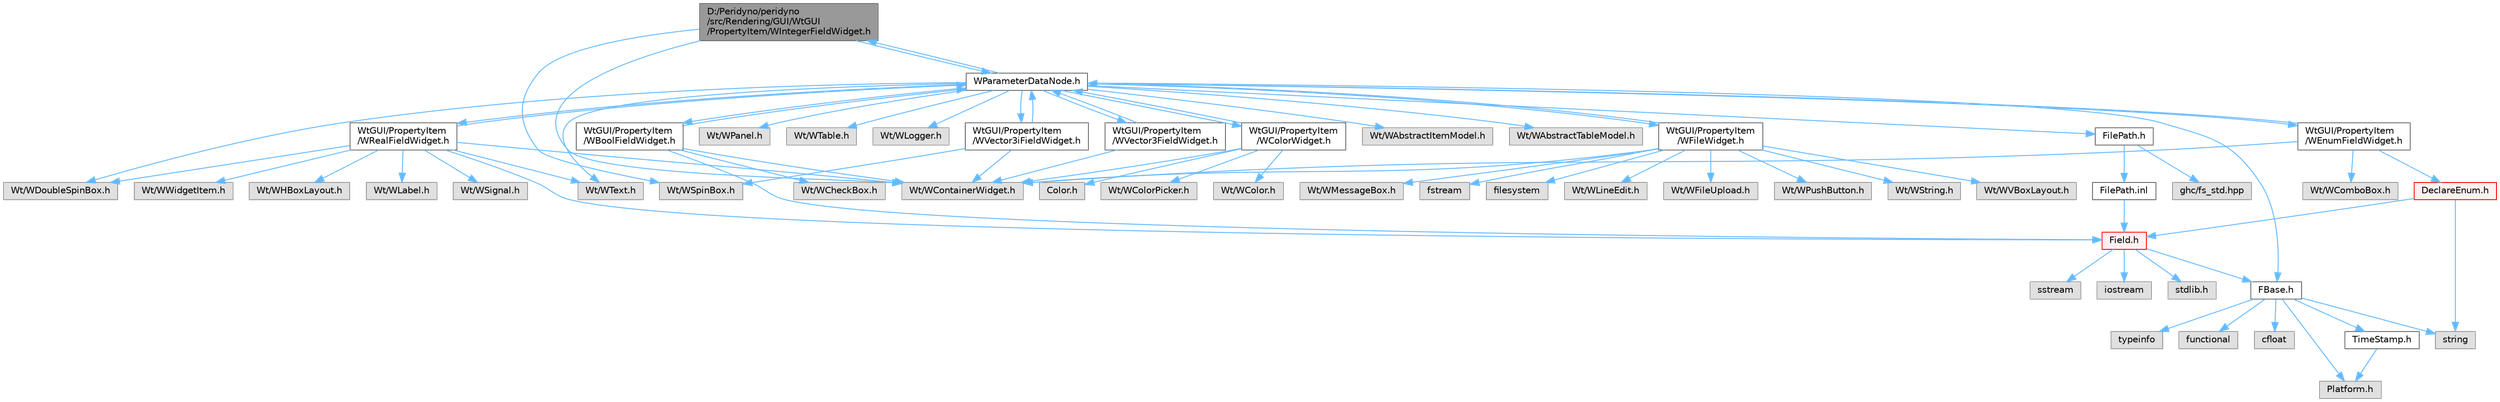 digraph "D:/Peridyno/peridyno/src/Rendering/GUI/WtGUI/PropertyItem/WIntegerFieldWidget.h"
{
 // LATEX_PDF_SIZE
  bgcolor="transparent";
  edge [fontname=Helvetica,fontsize=10,labelfontname=Helvetica,labelfontsize=10];
  node [fontname=Helvetica,fontsize=10,shape=box,height=0.2,width=0.4];
  Node1 [id="Node000001",label="D:/Peridyno/peridyno\l/src/Rendering/GUI/WtGUI\l/PropertyItem/WIntegerFieldWidget.h",height=0.2,width=0.4,color="gray40", fillcolor="grey60", style="filled", fontcolor="black",tooltip=" "];
  Node1 -> Node2 [id="edge1_Node000001_Node000002",color="steelblue1",style="solid",tooltip=" "];
  Node2 [id="Node000002",label="Wt/WContainerWidget.h",height=0.2,width=0.4,color="grey60", fillcolor="#E0E0E0", style="filled",tooltip=" "];
  Node1 -> Node3 [id="edge2_Node000001_Node000003",color="steelblue1",style="solid",tooltip=" "];
  Node3 [id="Node000003",label="Wt/WSpinBox.h",height=0.2,width=0.4,color="grey60", fillcolor="#E0E0E0", style="filled",tooltip=" "];
  Node1 -> Node4 [id="edge3_Node000001_Node000004",color="steelblue1",style="solid",tooltip=" "];
  Node4 [id="Node000004",label="WParameterDataNode.h",height=0.2,width=0.4,color="grey40", fillcolor="white", style="filled",URL="$_w_parameter_data_node_8h.html",tooltip=" "];
  Node4 -> Node5 [id="edge4_Node000004_Node000005",color="steelblue1",style="solid",tooltip=" "];
  Node5 [id="Node000005",label="Wt/WAbstractItemModel.h",height=0.2,width=0.4,color="grey60", fillcolor="#E0E0E0", style="filled",tooltip=" "];
  Node4 -> Node6 [id="edge5_Node000004_Node000006",color="steelblue1",style="solid",tooltip=" "];
  Node6 [id="Node000006",label="Wt/WAbstractTableModel.h",height=0.2,width=0.4,color="grey60", fillcolor="#E0E0E0", style="filled",tooltip=" "];
  Node4 -> Node7 [id="edge6_Node000004_Node000007",color="steelblue1",style="solid",tooltip=" "];
  Node7 [id="Node000007",label="Wt/WText.h",height=0.2,width=0.4,color="grey60", fillcolor="#E0E0E0", style="filled",tooltip=" "];
  Node4 -> Node8 [id="edge7_Node000004_Node000008",color="steelblue1",style="solid",tooltip=" "];
  Node8 [id="Node000008",label="Wt/WPanel.h",height=0.2,width=0.4,color="grey60", fillcolor="#E0E0E0", style="filled",tooltip=" "];
  Node4 -> Node9 [id="edge8_Node000004_Node000009",color="steelblue1",style="solid",tooltip=" "];
  Node9 [id="Node000009",label="Wt/WTable.h",height=0.2,width=0.4,color="grey60", fillcolor="#E0E0E0", style="filled",tooltip=" "];
  Node4 -> Node10 [id="edge9_Node000004_Node000010",color="steelblue1",style="solid",tooltip=" "];
  Node10 [id="Node000010",label="Wt/WDoubleSpinBox.h",height=0.2,width=0.4,color="grey60", fillcolor="#E0E0E0", style="filled",tooltip=" "];
  Node4 -> Node11 [id="edge10_Node000004_Node000011",color="steelblue1",style="solid",tooltip=" "];
  Node11 [id="Node000011",label="Wt/WLogger.h",height=0.2,width=0.4,color="grey60", fillcolor="#E0E0E0", style="filled",tooltip=" "];
  Node4 -> Node12 [id="edge11_Node000004_Node000012",color="steelblue1",style="solid",tooltip=" "];
  Node12 [id="Node000012",label="FBase.h",height=0.2,width=0.4,color="grey40", fillcolor="white", style="filled",URL="$_f_base_8h.html",tooltip=" "];
  Node12 -> Node13 [id="edge12_Node000012_Node000013",color="steelblue1",style="solid",tooltip=" "];
  Node13 [id="Node000013",label="Platform.h",height=0.2,width=0.4,color="grey60", fillcolor="#E0E0E0", style="filled",tooltip=" "];
  Node12 -> Node14 [id="edge13_Node000012_Node000014",color="steelblue1",style="solid",tooltip=" "];
  Node14 [id="Node000014",label="TimeStamp.h",height=0.2,width=0.4,color="grey40", fillcolor="white", style="filled",URL="$_time_stamp_8h.html",tooltip=" "];
  Node14 -> Node13 [id="edge14_Node000014_Node000013",color="steelblue1",style="solid",tooltip=" "];
  Node12 -> Node15 [id="edge15_Node000012_Node000015",color="steelblue1",style="solid",tooltip=" "];
  Node15 [id="Node000015",label="typeinfo",height=0.2,width=0.4,color="grey60", fillcolor="#E0E0E0", style="filled",tooltip=" "];
  Node12 -> Node16 [id="edge16_Node000012_Node000016",color="steelblue1",style="solid",tooltip=" "];
  Node16 [id="Node000016",label="string",height=0.2,width=0.4,color="grey60", fillcolor="#E0E0E0", style="filled",tooltip=" "];
  Node12 -> Node17 [id="edge17_Node000012_Node000017",color="steelblue1",style="solid",tooltip=" "];
  Node17 [id="Node000017",label="functional",height=0.2,width=0.4,color="grey60", fillcolor="#E0E0E0", style="filled",tooltip=" "];
  Node12 -> Node18 [id="edge18_Node000012_Node000018",color="steelblue1",style="solid",tooltip=" "];
  Node18 [id="Node000018",label="cfloat",height=0.2,width=0.4,color="grey60", fillcolor="#E0E0E0", style="filled",tooltip=" "];
  Node4 -> Node19 [id="edge19_Node000004_Node000019",color="steelblue1",style="solid",tooltip=" "];
  Node19 [id="Node000019",label="FilePath.h",height=0.2,width=0.4,color="grey40", fillcolor="white", style="filled",URL="$_file_path_8h.html",tooltip=" "];
  Node19 -> Node20 [id="edge20_Node000019_Node000020",color="steelblue1",style="solid",tooltip=" "];
  Node20 [id="Node000020",label="ghc/fs_std.hpp",height=0.2,width=0.4,color="grey60", fillcolor="#E0E0E0", style="filled",tooltip=" "];
  Node19 -> Node21 [id="edge21_Node000019_Node000021",color="steelblue1",style="solid",tooltip=" "];
  Node21 [id="Node000021",label="FilePath.inl",height=0.2,width=0.4,color="grey40", fillcolor="white", style="filled",URL="$_file_path_8inl.html",tooltip=" "];
  Node21 -> Node22 [id="edge22_Node000021_Node000022",color="steelblue1",style="solid",tooltip=" "];
  Node22 [id="Node000022",label="Field.h",height=0.2,width=0.4,color="red", fillcolor="#FFF0F0", style="filled",URL="$_field_8h.html",tooltip=" "];
  Node22 -> Node23 [id="edge23_Node000022_Node000023",color="steelblue1",style="solid",tooltip=" "];
  Node23 [id="Node000023",label="iostream",height=0.2,width=0.4,color="grey60", fillcolor="#E0E0E0", style="filled",tooltip=" "];
  Node22 -> Node24 [id="edge24_Node000022_Node000024",color="steelblue1",style="solid",tooltip=" "];
  Node24 [id="Node000024",label="stdlib.h",height=0.2,width=0.4,color="grey60", fillcolor="#E0E0E0", style="filled",tooltip=" "];
  Node22 -> Node25 [id="edge25_Node000022_Node000025",color="steelblue1",style="solid",tooltip=" "];
  Node25 [id="Node000025",label="sstream",height=0.2,width=0.4,color="grey60", fillcolor="#E0E0E0", style="filled",tooltip=" "];
  Node22 -> Node12 [id="edge26_Node000022_Node000012",color="steelblue1",style="solid",tooltip=" "];
  Node4 -> Node76 [id="edge27_Node000004_Node000076",color="steelblue1",style="solid",tooltip=" "];
  Node76 [id="Node000076",label="WtGUI/PropertyItem\l/WRealFieldWidget.h",height=0.2,width=0.4,color="grey40", fillcolor="white", style="filled",URL="$_w_real_field_widget_8h.html",tooltip=" "];
  Node76 -> Node2 [id="edge28_Node000076_Node000002",color="steelblue1",style="solid",tooltip=" "];
  Node76 -> Node77 [id="edge29_Node000076_Node000077",color="steelblue1",style="solid",tooltip=" "];
  Node77 [id="Node000077",label="Wt/WWidgetItem.h",height=0.2,width=0.4,color="grey60", fillcolor="#E0E0E0", style="filled",tooltip=" "];
  Node76 -> Node78 [id="edge30_Node000076_Node000078",color="steelblue1",style="solid",tooltip=" "];
  Node78 [id="Node000078",label="Wt/WHBoxLayout.h",height=0.2,width=0.4,color="grey60", fillcolor="#E0E0E0", style="filled",tooltip=" "];
  Node76 -> Node79 [id="edge31_Node000076_Node000079",color="steelblue1",style="solid",tooltip=" "];
  Node79 [id="Node000079",label="Wt/WLabel.h",height=0.2,width=0.4,color="grey60", fillcolor="#E0E0E0", style="filled",tooltip=" "];
  Node76 -> Node7 [id="edge32_Node000076_Node000007",color="steelblue1",style="solid",tooltip=" "];
  Node76 -> Node10 [id="edge33_Node000076_Node000010",color="steelblue1",style="solid",tooltip=" "];
  Node76 -> Node80 [id="edge34_Node000076_Node000080",color="steelblue1",style="solid",tooltip=" "];
  Node80 [id="Node000080",label="Wt/WSignal.h",height=0.2,width=0.4,color="grey60", fillcolor="#E0E0E0", style="filled",tooltip=" "];
  Node76 -> Node22 [id="edge35_Node000076_Node000022",color="steelblue1",style="solid",tooltip=" "];
  Node76 -> Node4 [id="edge36_Node000076_Node000004",color="steelblue1",style="solid",tooltip=" "];
  Node4 -> Node81 [id="edge37_Node000004_Node000081",color="steelblue1",style="solid",tooltip=" "];
  Node81 [id="Node000081",label="WtGUI/PropertyItem\l/WVector3FieldWidget.h",height=0.2,width=0.4,color="grey40", fillcolor="white", style="filled",URL="$_w_vector3_field_widget_8h.html",tooltip=" "];
  Node81 -> Node2 [id="edge38_Node000081_Node000002",color="steelblue1",style="solid",tooltip=" "];
  Node81 -> Node4 [id="edge39_Node000081_Node000004",color="steelblue1",style="solid",tooltip=" "];
  Node4 -> Node82 [id="edge40_Node000004_Node000082",color="steelblue1",style="solid",tooltip=" "];
  Node82 [id="Node000082",label="WtGUI/PropertyItem\l/WVector3iFieldWidget.h",height=0.2,width=0.4,color="grey40", fillcolor="white", style="filled",URL="$_w_vector3i_field_widget_8h.html",tooltip=" "];
  Node82 -> Node2 [id="edge41_Node000082_Node000002",color="steelblue1",style="solid",tooltip=" "];
  Node82 -> Node3 [id="edge42_Node000082_Node000003",color="steelblue1",style="solid",tooltip=" "];
  Node82 -> Node4 [id="edge43_Node000082_Node000004",color="steelblue1",style="solid",tooltip=" "];
  Node4 -> Node83 [id="edge44_Node000004_Node000083",color="steelblue1",style="solid",tooltip=" "];
  Node83 [id="Node000083",label="WtGUI/PropertyItem\l/WBoolFieldWidget.h",height=0.2,width=0.4,color="grey40", fillcolor="white", style="filled",URL="$_w_bool_field_widget_8h.html",tooltip=" "];
  Node83 -> Node2 [id="edge45_Node000083_Node000002",color="steelblue1",style="solid",tooltip=" "];
  Node83 -> Node84 [id="edge46_Node000083_Node000084",color="steelblue1",style="solid",tooltip=" "];
  Node84 [id="Node000084",label="Wt/WCheckBox.h",height=0.2,width=0.4,color="grey60", fillcolor="#E0E0E0", style="filled",tooltip=" "];
  Node83 -> Node22 [id="edge47_Node000083_Node000022",color="steelblue1",style="solid",tooltip=" "];
  Node83 -> Node4 [id="edge48_Node000083_Node000004",color="steelblue1",style="solid",tooltip=" "];
  Node4 -> Node1 [id="edge49_Node000004_Node000001",color="steelblue1",style="solid",tooltip=" "];
  Node4 -> Node85 [id="edge50_Node000004_Node000085",color="steelblue1",style="solid",tooltip=" "];
  Node85 [id="Node000085",label="WtGUI/PropertyItem\l/WColorWidget.h",height=0.2,width=0.4,color="grey40", fillcolor="white", style="filled",URL="$_w_color_widget_8h.html",tooltip=" "];
  Node85 -> Node2 [id="edge51_Node000085_Node000002",color="steelblue1",style="solid",tooltip=" "];
  Node85 -> Node86 [id="edge52_Node000085_Node000086",color="steelblue1",style="solid",tooltip=" "];
  Node86 [id="Node000086",label="Wt/WColorPicker.h",height=0.2,width=0.4,color="grey60", fillcolor="#E0E0E0", style="filled",tooltip=" "];
  Node85 -> Node87 [id="edge53_Node000085_Node000087",color="steelblue1",style="solid",tooltip=" "];
  Node87 [id="Node000087",label="Wt/WColor.h",height=0.2,width=0.4,color="grey60", fillcolor="#E0E0E0", style="filled",tooltip=" "];
  Node85 -> Node4 [id="edge54_Node000085_Node000004",color="steelblue1",style="solid",tooltip=" "];
  Node85 -> Node88 [id="edge55_Node000085_Node000088",color="steelblue1",style="solid",tooltip=" "];
  Node88 [id="Node000088",label="Color.h",height=0.2,width=0.4,color="grey60", fillcolor="#E0E0E0", style="filled",tooltip=" "];
  Node4 -> Node89 [id="edge56_Node000004_Node000089",color="steelblue1",style="solid",tooltip=" "];
  Node89 [id="Node000089",label="WtGUI/PropertyItem\l/WFileWidget.h",height=0.2,width=0.4,color="grey40", fillcolor="white", style="filled",URL="$_w_file_widget_8h.html",tooltip=" "];
  Node89 -> Node2 [id="edge57_Node000089_Node000002",color="steelblue1",style="solid",tooltip=" "];
  Node89 -> Node90 [id="edge58_Node000089_Node000090",color="steelblue1",style="solid",tooltip=" "];
  Node90 [id="Node000090",label="Wt/WLineEdit.h",height=0.2,width=0.4,color="grey60", fillcolor="#E0E0E0", style="filled",tooltip=" "];
  Node89 -> Node91 [id="edge59_Node000089_Node000091",color="steelblue1",style="solid",tooltip=" "];
  Node91 [id="Node000091",label="Wt/WFileUpload.h",height=0.2,width=0.4,color="grey60", fillcolor="#E0E0E0", style="filled",tooltip=" "];
  Node89 -> Node92 [id="edge60_Node000089_Node000092",color="steelblue1",style="solid",tooltip=" "];
  Node92 [id="Node000092",label="Wt/WPushButton.h",height=0.2,width=0.4,color="grey60", fillcolor="#E0E0E0", style="filled",tooltip=" "];
  Node89 -> Node93 [id="edge61_Node000089_Node000093",color="steelblue1",style="solid",tooltip=" "];
  Node93 [id="Node000093",label="Wt/WString.h",height=0.2,width=0.4,color="grey60", fillcolor="#E0E0E0", style="filled",tooltip=" "];
  Node89 -> Node94 [id="edge62_Node000089_Node000094",color="steelblue1",style="solid",tooltip=" "];
  Node94 [id="Node000094",label="Wt/WVBoxLayout.h",height=0.2,width=0.4,color="grey60", fillcolor="#E0E0E0", style="filled",tooltip=" "];
  Node89 -> Node95 [id="edge63_Node000089_Node000095",color="steelblue1",style="solid",tooltip=" "];
  Node95 [id="Node000095",label="Wt/WMessageBox.h",height=0.2,width=0.4,color="grey60", fillcolor="#E0E0E0", style="filled",tooltip=" "];
  Node89 -> Node4 [id="edge64_Node000089_Node000004",color="steelblue1",style="solid",tooltip=" "];
  Node89 -> Node96 [id="edge65_Node000089_Node000096",color="steelblue1",style="solid",tooltip=" "];
  Node96 [id="Node000096",label="fstream",height=0.2,width=0.4,color="grey60", fillcolor="#E0E0E0", style="filled",tooltip=" "];
  Node89 -> Node97 [id="edge66_Node000089_Node000097",color="steelblue1",style="solid",tooltip=" "];
  Node97 [id="Node000097",label="filesystem",height=0.2,width=0.4,color="grey60", fillcolor="#E0E0E0", style="filled",tooltip=" "];
  Node4 -> Node98 [id="edge67_Node000004_Node000098",color="steelblue1",style="solid",tooltip=" "];
  Node98 [id="Node000098",label="WtGUI/PropertyItem\l/WEnumFieldWidget.h",height=0.2,width=0.4,color="grey40", fillcolor="white", style="filled",URL="$_w_enum_field_widget_8h.html",tooltip=" "];
  Node98 -> Node2 [id="edge68_Node000098_Node000002",color="steelblue1",style="solid",tooltip=" "];
  Node98 -> Node99 [id="edge69_Node000098_Node000099",color="steelblue1",style="solid",tooltip=" "];
  Node99 [id="Node000099",label="Wt/WComboBox.h",height=0.2,width=0.4,color="grey60", fillcolor="#E0E0E0", style="filled",tooltip=" "];
  Node98 -> Node4 [id="edge70_Node000098_Node000004",color="steelblue1",style="solid",tooltip=" "];
  Node98 -> Node100 [id="edge71_Node000098_Node000100",color="steelblue1",style="solid",tooltip=" "];
  Node100 [id="Node000100",label="DeclareEnum.h",height=0.2,width=0.4,color="red", fillcolor="#FFF0F0", style="filled",URL="$_declare_enum_8h.html",tooltip=" "];
  Node100 -> Node16 [id="edge72_Node000100_Node000016",color="steelblue1",style="solid",tooltip=" "];
  Node100 -> Node22 [id="edge73_Node000100_Node000022",color="steelblue1",style="solid",tooltip=" "];
}
